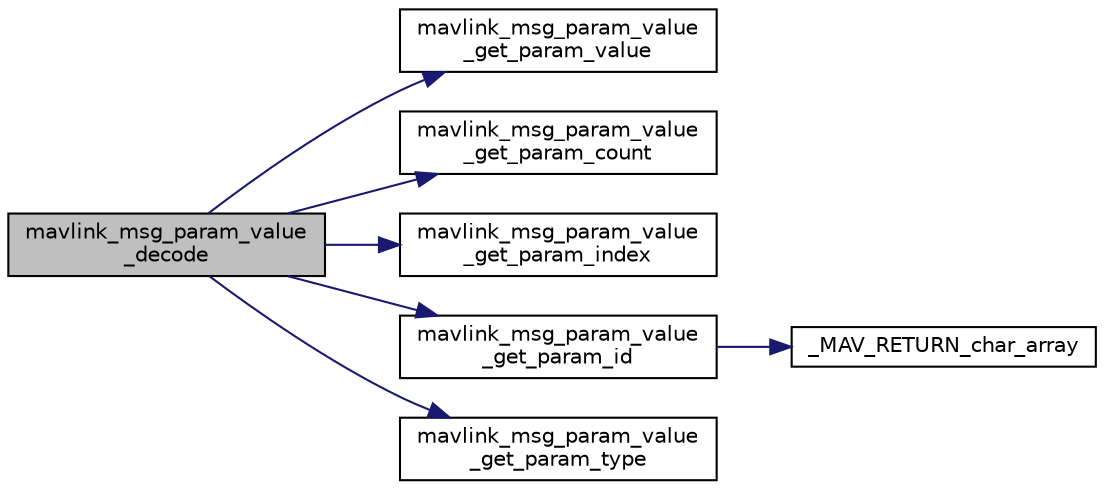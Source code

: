 digraph "mavlink_msg_param_value_decode"
{
 // INTERACTIVE_SVG=YES
  edge [fontname="Helvetica",fontsize="10",labelfontname="Helvetica",labelfontsize="10"];
  node [fontname="Helvetica",fontsize="10",shape=record];
  rankdir="LR";
  Node1 [label="mavlink_msg_param_value\l_decode",height=0.2,width=0.4,color="black", fillcolor="grey75", style="filled", fontcolor="black"];
  Node1 -> Node2 [color="midnightblue",fontsize="10",style="solid",fontname="Helvetica"];
  Node2 [label="mavlink_msg_param_value\l_get_param_value",height=0.2,width=0.4,color="black", fillcolor="white", style="filled",URL="$mavlink__msg__param__value_8h.html#a1f637b50a1823b199f3c93fb98b91559",tooltip="Get field param_value from param_value message. "];
  Node1 -> Node3 [color="midnightblue",fontsize="10",style="solid",fontname="Helvetica"];
  Node3 [label="mavlink_msg_param_value\l_get_param_count",height=0.2,width=0.4,color="black", fillcolor="white", style="filled",URL="$mavlink__msg__param__value_8h.html#a2f1f32bb7d5f2475f0d8d5b2a0740d81",tooltip="Get field param_count from param_value message. "];
  Node1 -> Node4 [color="midnightblue",fontsize="10",style="solid",fontname="Helvetica"];
  Node4 [label="mavlink_msg_param_value\l_get_param_index",height=0.2,width=0.4,color="black", fillcolor="white", style="filled",URL="$mavlink__msg__param__value_8h.html#af8fa9f4c51002d198889ba16cb8a8f4c",tooltip="Get field param_index from param_value message. "];
  Node1 -> Node5 [color="midnightblue",fontsize="10",style="solid",fontname="Helvetica"];
  Node5 [label="mavlink_msg_param_value\l_get_param_id",height=0.2,width=0.4,color="black", fillcolor="white", style="filled",URL="$mavlink__msg__param__value_8h.html#ad4f1e6d1ef0c03a51358bd31a9f87cf9",tooltip="Send a param_value message. "];
  Node5 -> Node6 [color="midnightblue",fontsize="10",style="solid",fontname="Helvetica"];
  Node6 [label="_MAV_RETURN_char_array",height=0.2,width=0.4,color="black", fillcolor="white", style="filled",URL="$protocol_8h.html#a12ebb16564718cc14d12b46458bbb290"];
  Node1 -> Node7 [color="midnightblue",fontsize="10",style="solid",fontname="Helvetica"];
  Node7 [label="mavlink_msg_param_value\l_get_param_type",height=0.2,width=0.4,color="black", fillcolor="white", style="filled",URL="$mavlink__msg__param__value_8h.html#aa957bfad8dfb44b1b5c4054ff2584871",tooltip="Get field param_type from param_value message. "];
}
